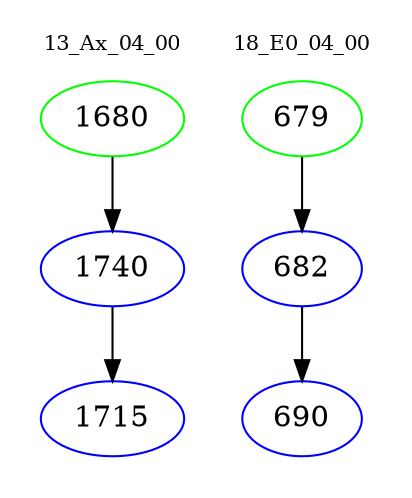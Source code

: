 digraph{
subgraph cluster_0 {
color = white
label = "13_Ax_04_00";
fontsize=10;
T0_1680 [label="1680", color="green"]
T0_1680 -> T0_1740 [color="black"]
T0_1740 [label="1740", color="blue"]
T0_1740 -> T0_1715 [color="black"]
T0_1715 [label="1715", color="blue"]
}
subgraph cluster_1 {
color = white
label = "18_E0_04_00";
fontsize=10;
T1_679 [label="679", color="green"]
T1_679 -> T1_682 [color="black"]
T1_682 [label="682", color="blue"]
T1_682 -> T1_690 [color="black"]
T1_690 [label="690", color="blue"]
}
}

